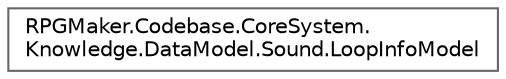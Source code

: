 digraph "クラス階層図"
{
 // LATEX_PDF_SIZE
  bgcolor="transparent";
  edge [fontname=Helvetica,fontsize=10,labelfontname=Helvetica,labelfontsize=10];
  node [fontname=Helvetica,fontsize=10,shape=box,height=0.2,width=0.4];
  rankdir="LR";
  Node0 [id="Node000000",label="RPGMaker.Codebase.CoreSystem.\lKnowledge.DataModel.Sound.LoopInfoModel",height=0.2,width=0.4,color="grey40", fillcolor="white", style="filled",URL="$d6/dc1/class_r_p_g_maker_1_1_codebase_1_1_core_system_1_1_knowledge_1_1_data_model_1_1_sound_1_1_loop_info_model.html",tooltip="ループ情報モデル"];
}
